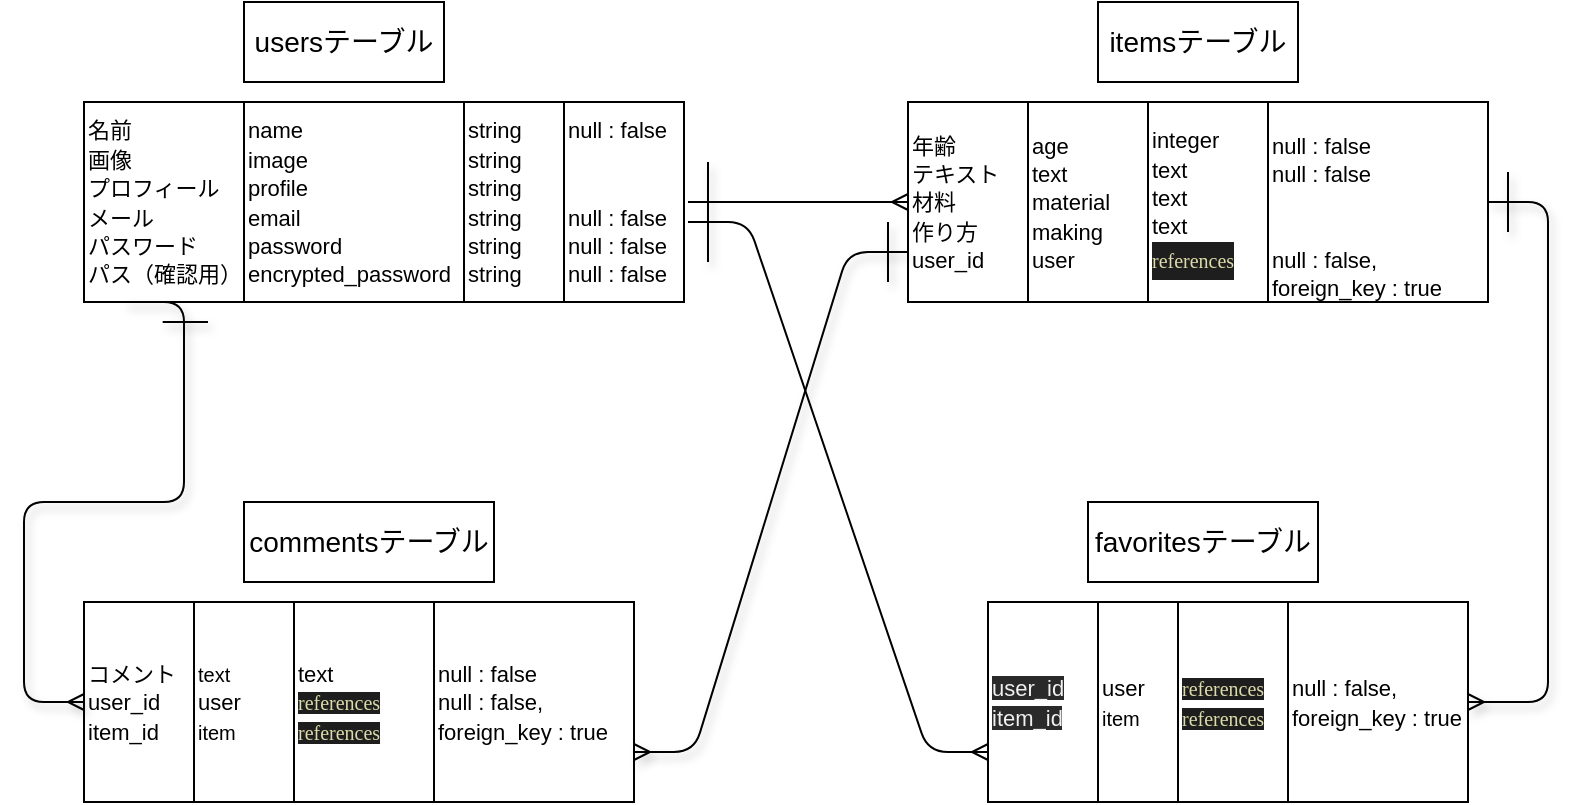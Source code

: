 <mxfile>
    <diagram id="LMLayagSjrZAsujKHjCl" name="ページ1">
        <mxGraphModel dx="346" dy="324" grid="1" gridSize="10" guides="1" tooltips="1" connect="1" arrows="1" fold="1" page="1" pageScale="1" pageWidth="827" pageHeight="1169" math="0" shadow="0">
            <root>
                <mxCell id="0"/>
                <mxCell id="1" parent="0"/>
                <mxCell id="41" value="&lt;font style=&quot;font-size: 11px&quot;&gt;名前&lt;br&gt;画像&lt;br&gt;プロフィール&lt;br&gt;メール&lt;br&gt;パスワード&lt;br&gt;パス（確認用）&lt;/font&gt;" style="whiteSpace=wrap;html=1;align=left;" parent="1" vertex="1">
                    <mxGeometry x="68" y="80" width="80" height="100" as="geometry"/>
                </mxCell>
                <mxCell id="42" value="&lt;font style=&quot;font-size: 11px&quot;&gt;name&lt;br&gt;image&lt;br&gt;profile&lt;br&gt;email&lt;br&gt;password&lt;br&gt;encrypted_password&lt;/font&gt;" style="whiteSpace=wrap;html=1;align=left;" parent="1" vertex="1">
                    <mxGeometry x="148" y="80" width="110" height="100" as="geometry"/>
                </mxCell>
                <mxCell id="43" value="&lt;span style=&quot;font-size: 11px&quot;&gt;string&lt;br&gt;&lt;/span&gt;&lt;span style=&quot;font-size: 11px&quot;&gt;string&lt;br&gt;&lt;/span&gt;&lt;span style=&quot;font-size: 11px&quot;&gt;string&lt;br&gt;&lt;/span&gt;&lt;span style=&quot;font-size: 11px&quot;&gt;string&lt;br&gt;&lt;/span&gt;&lt;span style=&quot;font-size: 11px&quot;&gt;string&lt;br&gt;&lt;/span&gt;&lt;span style=&quot;font-size: 11px&quot;&gt;string&lt;/span&gt;&lt;span style=&quot;font-size: 11px&quot;&gt;&lt;br&gt;&lt;/span&gt;" style="whiteSpace=wrap;html=1;align=left;" parent="1" vertex="1">
                    <mxGeometry x="258" y="80" width="50" height="100" as="geometry"/>
                </mxCell>
                <mxCell id="44" value="&lt;font style=&quot;font-size: 14px&quot;&gt;usersテーブル&lt;/font&gt;" style="whiteSpace=wrap;html=1;align=center;fontSize=9;" parent="1" vertex="1">
                    <mxGeometry x="148" y="30" width="100" height="40" as="geometry"/>
                </mxCell>
                <mxCell id="46" value="&lt;font style=&quot;font-size: 11px&quot;&gt;年齢&lt;br&gt;テキスト&lt;br&gt;材料&lt;br&gt;作り方&lt;br&gt;user_id&lt;span style=&quot;white-space: pre&quot;&gt;&#9;&lt;/span&gt;&lt;br&gt;&lt;/font&gt;" style="whiteSpace=wrap;html=1;align=left;" parent="1" vertex="1">
                    <mxGeometry x="480" y="80" width="60" height="100" as="geometry"/>
                </mxCell>
                <mxCell id="47" value="&lt;font style=&quot;font-size: 11px&quot;&gt;age&lt;br&gt;text&lt;br&gt;material&lt;br&gt;making&lt;br&gt;user&lt;br&gt;&lt;/font&gt;" style="whiteSpace=wrap;html=1;align=left;" parent="1" vertex="1">
                    <mxGeometry x="540" y="80" width="60" height="100" as="geometry"/>
                </mxCell>
                <mxCell id="48" value="&lt;font&gt;&lt;span style=&quot;font-size: 11px&quot;&gt;integer&lt;br&gt;text&lt;/span&gt;&lt;br&gt;&lt;span style=&quot;font-size: 11px&quot;&gt;text&lt;/span&gt;&lt;br&gt;&lt;span style=&quot;font-size: 11px&quot;&gt;text&lt;/span&gt;&lt;br&gt;&lt;div style=&quot;color: rgb(212 , 212 , 212) ; background-color: rgb(30 , 30 , 30) ; line-height: 18px&quot;&gt;&lt;span style=&quot;color: rgb(220 , 220 , 170)&quot;&gt;&lt;font face=&quot;Verdana&quot; style=&quot;font-size: 10px&quot;&gt;references&lt;/font&gt;&lt;/span&gt;&lt;/div&gt;&lt;/font&gt;" style="whiteSpace=wrap;html=1;align=left;" parent="1" vertex="1">
                    <mxGeometry x="600" y="80" width="60" height="100" as="geometry"/>
                </mxCell>
                <mxCell id="49" value="&lt;font style=&quot;font-size: 14px&quot;&gt;itemsテーブル&lt;/font&gt;" style="whiteSpace=wrap;html=1;align=center;fontSize=9;" parent="1" vertex="1">
                    <mxGeometry x="575" y="30" width="100" height="40" as="geometry"/>
                </mxCell>
                <mxCell id="50" value="&lt;meta charset=&quot;utf-8&quot;&gt;&lt;span style=&quot;color: rgb(240, 240, 240); font-family: helvetica; font-size: 11px; font-style: normal; font-weight: 400; letter-spacing: normal; text-align: left; text-indent: 0px; text-transform: none; word-spacing: 0px; background-color: rgb(42, 42, 42); display: inline; float: none;&quot;&gt;user_id&lt;/span&gt;&lt;br style=&quot;color: rgb(240, 240, 240); font-family: helvetica; font-size: 11px; font-style: normal; font-weight: 400; letter-spacing: normal; text-align: left; text-indent: 0px; text-transform: none; word-spacing: 0px; background-color: rgb(42, 42, 42);&quot;&gt;&lt;span style=&quot;color: rgb(240, 240, 240); font-family: helvetica; font-size: 11px; font-style: normal; font-weight: 400; letter-spacing: normal; text-align: left; text-indent: 0px; text-transform: none; word-spacing: 0px; background-color: rgb(42, 42, 42); display: inline; float: none;&quot;&gt;item_id&lt;/span&gt;" style="whiteSpace=wrap;html=1;align=left;" parent="1" vertex="1">
                    <mxGeometry x="520" y="330" width="55" height="100" as="geometry"/>
                </mxCell>
                <mxCell id="51" value="&lt;span style=&quot;font-size: 11px&quot;&gt;user&lt;br&gt;&lt;/span&gt;&lt;font style=&quot;font-size: 10px&quot;&gt;item&lt;/font&gt;" style="whiteSpace=wrap;html=1;align=left;" parent="1" vertex="1">
                    <mxGeometry x="575" y="330" width="40" height="100" as="geometry"/>
                </mxCell>
                <mxCell id="52" value="&lt;span style=&quot;color: rgb(220 , 220 , 170) ; font-family: &amp;#34;verdana&amp;#34; ; font-size: 10px ; background-color: rgb(30 , 30 , 30)&quot;&gt;references&lt;br&gt;&lt;/span&gt;&lt;span style=&quot;color: rgb(220 , 220 , 170) ; font-family: &amp;#34;verdana&amp;#34; ; font-size: 10px ; background-color: rgb(30 , 30 , 30)&quot;&gt;references&lt;/span&gt;" style="whiteSpace=wrap;html=1;align=left;" parent="1" vertex="1">
                    <mxGeometry x="615" y="330" width="60" height="100" as="geometry"/>
                </mxCell>
                <mxCell id="53" value="&lt;font style=&quot;font-size: 14px&quot;&gt;favoritesテーブル&lt;/font&gt;" style="whiteSpace=wrap;html=1;align=center;fontSize=9;" parent="1" vertex="1">
                    <mxGeometry x="570" y="280" width="115" height="40" as="geometry"/>
                </mxCell>
                <mxCell id="54" value="&lt;font style=&quot;font-size: 11px&quot;&gt;コメント&lt;br&gt;user_id&lt;br&gt;item_id&lt;br&gt;&lt;/font&gt;" style="whiteSpace=wrap;html=1;align=left;" parent="1" vertex="1">
                    <mxGeometry x="68" y="330" width="80" height="100" as="geometry"/>
                </mxCell>
                <mxCell id="55" value="&lt;font&gt;&lt;font style=&quot;font-size: 10px&quot;&gt;text&lt;br&gt;&lt;/font&gt;&lt;span style=&quot;font-size: 11px&quot;&gt;user&lt;br&gt;&lt;/span&gt;&lt;font style=&quot;font-size: 10px&quot;&gt;item&lt;/font&gt;&lt;br&gt;&lt;/font&gt;" style="whiteSpace=wrap;html=1;align=left;" parent="1" vertex="1">
                    <mxGeometry x="123" y="330" width="50" height="100" as="geometry"/>
                </mxCell>
                <mxCell id="56" value="&lt;font style=&quot;font-size: 11px&quot;&gt;text&lt;br&gt;&lt;span style=&quot;color: rgb(220 , 220 , 170) ; font-family: &amp;#34;verdana&amp;#34; ; font-size: 10px ; background-color: rgb(30 , 30 , 30)&quot;&gt;references&lt;br&gt;&lt;/span&gt;&lt;span style=&quot;color: rgb(220 , 220 , 170) ; font-family: &amp;#34;verdana&amp;#34; ; font-size: 10px ; background-color: rgb(30 , 30 , 30)&quot;&gt;references&lt;/span&gt;&lt;br&gt;&lt;/font&gt;" style="whiteSpace=wrap;html=1;align=left;" parent="1" vertex="1">
                    <mxGeometry x="173" y="330" width="70" height="100" as="geometry"/>
                </mxCell>
                <mxCell id="57" value="&lt;font style=&quot;font-size: 14px&quot;&gt;commentsテーブル&lt;/font&gt;" style="whiteSpace=wrap;html=1;align=center;fontSize=9;" parent="1" vertex="1">
                    <mxGeometry x="148" y="280" width="125" height="40" as="geometry"/>
                </mxCell>
                <mxCell id="60" value="&lt;font style=&quot;font-size: 11px&quot;&gt;&lt;br&gt;null : false&lt;br&gt;null : false&lt;br&gt;&lt;br&gt;&lt;br&gt;null : false, foreign_key : true&lt;/font&gt;" style="whiteSpace=wrap;html=1;align=left;" parent="1" vertex="1">
                    <mxGeometry x="660" y="80" width="110" height="100" as="geometry"/>
                </mxCell>
                <mxCell id="61" value="&lt;font style=&quot;font-size: 11px&quot;&gt;null : false&lt;br&gt;&lt;br&gt;&lt;br&gt;null : false&lt;br&gt;null : false&lt;br&gt;null : false&lt;br&gt;&lt;/font&gt;" style="whiteSpace=wrap;html=1;align=left;" parent="1" vertex="1">
                    <mxGeometry x="308" y="80" width="60" height="100" as="geometry"/>
                </mxCell>
                <mxCell id="65" value="&lt;font style=&quot;font-size: 11px&quot;&gt;null : false&lt;br&gt;null : false, foreign_key : true&lt;/font&gt;" style="whiteSpace=wrap;html=1;align=left;" parent="1" vertex="1">
                    <mxGeometry x="243" y="330" width="100" height="100" as="geometry"/>
                </mxCell>
                <mxCell id="66" value="&lt;font style=&quot;font-size: 11px&quot;&gt;null : false, foreign_key : true&lt;/font&gt;" style="whiteSpace=wrap;html=1;align=left;" parent="1" vertex="1">
                    <mxGeometry x="670" y="330" width="90" height="100" as="geometry"/>
                </mxCell>
                <mxCell id="68" value="" style="edgeStyle=entityRelationEdgeStyle;fontSize=12;html=1;endArrow=ERmany;fontFamily=Verdana;entryX=0;entryY=0.5;entryDx=0;entryDy=0;" parent="1" target="46" edge="1">
                    <mxGeometry width="100" height="100" relative="1" as="geometry">
                        <mxPoint x="370" y="130" as="sourcePoint"/>
                        <mxPoint x="470" y="140" as="targetPoint"/>
                    </mxGeometry>
                </mxCell>
                <mxCell id="69" value="" style="edgeStyle=entityRelationEdgeStyle;fontSize=12;html=1;endArrow=ERmany;fontFamily=Verdana;entryX=0;entryY=0.75;entryDx=0;entryDy=0;" parent="1" target="50" edge="1">
                    <mxGeometry width="100" height="100" relative="1" as="geometry">
                        <mxPoint x="370" y="140" as="sourcePoint"/>
                        <mxPoint x="480" y="160" as="targetPoint"/>
                    </mxGeometry>
                </mxCell>
                <mxCell id="76" value="" style="edgeStyle=entityRelationEdgeStyle;fontSize=12;html=1;endArrow=ERmany;shadow=1;fontFamily=Verdana;entryX=1;entryY=0.5;entryDx=0;entryDy=0;" parent="1" source="60" target="66" edge="1">
                    <mxGeometry width="100" height="100" relative="1" as="geometry">
                        <mxPoint x="750" y="290" as="sourcePoint"/>
                        <mxPoint x="850" y="190" as="targetPoint"/>
                    </mxGeometry>
                </mxCell>
                <mxCell id="80" value="" style="edgeStyle=entityRelationEdgeStyle;fontSize=12;html=1;endArrow=ERmany;shadow=1;fontFamily=Verdana;entryX=1;entryY=0.75;entryDx=0;entryDy=0;exitX=0;exitY=0.75;exitDx=0;exitDy=0;" parent="1" source="46" target="65" edge="1">
                    <mxGeometry width="100" height="100" relative="1" as="geometry">
                        <mxPoint x="590" y="230" as="sourcePoint"/>
                        <mxPoint x="380" y="361.852" as="targetPoint"/>
                    </mxGeometry>
                </mxCell>
                <mxCell id="90" value="" style="edgeStyle=entityRelationEdgeStyle;fontSize=12;html=1;endArrow=ERmany;rounded=1;shadow=1;labelBackgroundColor=default;fontFamily=Verdana;fontColor=default;strokeColor=default;shape=connector;exitX=0.25;exitY=1;exitDx=0;exitDy=0;" parent="1" source="41" edge="1">
                    <mxGeometry width="100" height="100" relative="1" as="geometry">
                        <mxPoint x="-32" y="480" as="sourcePoint"/>
                        <mxPoint x="68" y="380" as="targetPoint"/>
                    </mxGeometry>
                </mxCell>
                <mxCell id="91" value="" style="endArrow=none;html=1;rounded=0;shadow=1;labelBackgroundColor=default;fontFamily=Verdana;fontSize=12;fontColor=default;strokeColor=default;shape=connector;" parent="1" edge="1">
                    <mxGeometry relative="1" as="geometry">
                        <mxPoint x="380" y="160" as="sourcePoint"/>
                        <mxPoint x="380" y="110" as="targetPoint"/>
                    </mxGeometry>
                </mxCell>
                <mxCell id="92" value="" style="endArrow=none;html=1;rounded=0;shadow=1;labelBackgroundColor=default;fontFamily=Verdana;fontSize=12;fontColor=default;strokeColor=default;shape=connector;" parent="1" edge="1">
                    <mxGeometry relative="1" as="geometry">
                        <mxPoint x="470" y="170" as="sourcePoint"/>
                        <mxPoint x="470" y="140" as="targetPoint"/>
                    </mxGeometry>
                </mxCell>
                <mxCell id="93" value="" style="endArrow=none;html=1;rounded=0;shadow=1;labelBackgroundColor=default;fontFamily=Verdana;fontSize=12;fontColor=default;strokeColor=default;shape=connector;" parent="1" edge="1">
                    <mxGeometry relative="1" as="geometry">
                        <mxPoint x="780" y="145" as="sourcePoint"/>
                        <mxPoint x="780" y="115" as="targetPoint"/>
                    </mxGeometry>
                </mxCell>
                <mxCell id="94" value="" style="endArrow=none;html=1;rounded=0;shadow=1;labelBackgroundColor=default;fontFamily=Verdana;fontSize=12;fontColor=default;strokeColor=default;shape=connector;" parent="1" edge="1">
                    <mxGeometry relative="1" as="geometry">
                        <mxPoint x="107.33" y="190" as="sourcePoint"/>
                        <mxPoint x="130" y="190" as="targetPoint"/>
                    </mxGeometry>
                </mxCell>
            </root>
        </mxGraphModel>
    </diagram>
</mxfile>